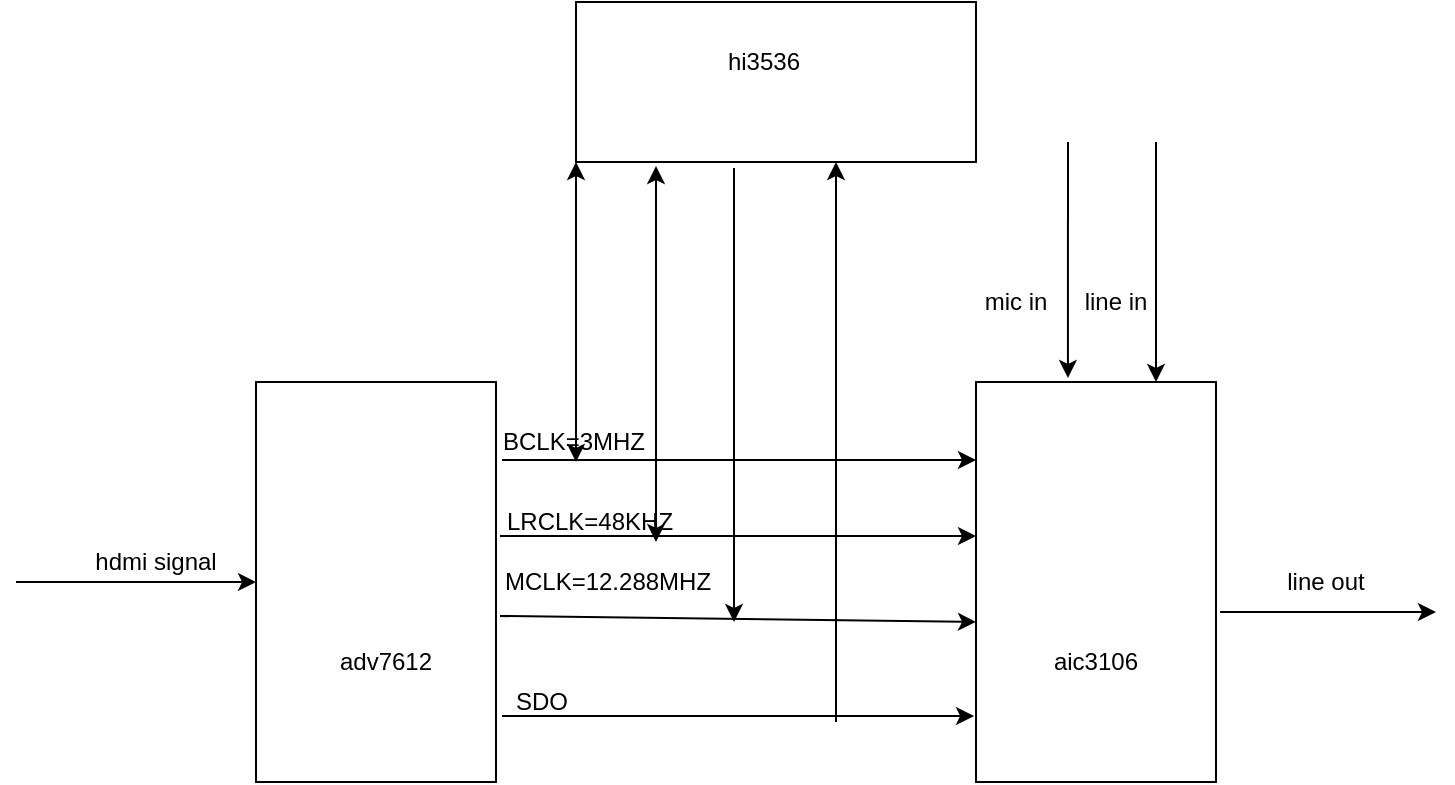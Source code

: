 <mxfile version="12.7.8" type="github"><diagram id="NgIXPtq1ccz-T88qPqzN" name="第 1 页"><mxGraphModel dx="1422" dy="767" grid="1" gridSize="10" guides="1" tooltips="1" connect="1" arrows="1" fold="1" page="1" pageScale="1" pageWidth="827" pageHeight="1169" math="0" shadow="0"><root><mxCell id="0"/><mxCell id="1" parent="0"/><mxCell id="u5UyhBZ-KDLNl9Oi7aCX-1" value="" style="rounded=0;whiteSpace=wrap;html=1;" vertex="1" parent="1"><mxGeometry x="160" y="260" width="120" height="200" as="geometry"/></mxCell><mxCell id="u5UyhBZ-KDLNl9Oi7aCX-2" value="" style="rounded=0;whiteSpace=wrap;html=1;" vertex="1" parent="1"><mxGeometry x="520" y="260" width="120" height="200" as="geometry"/></mxCell><mxCell id="u5UyhBZ-KDLNl9Oi7aCX-3" value="adv7612" style="text;html=1;strokeColor=none;fillColor=none;align=center;verticalAlign=middle;whiteSpace=wrap;rounded=0;" vertex="1" parent="1"><mxGeometry x="200" y="380" width="50" height="40" as="geometry"/></mxCell><mxCell id="u5UyhBZ-KDLNl9Oi7aCX-4" value="aic3106" style="text;html=1;strokeColor=none;fillColor=none;align=center;verticalAlign=middle;whiteSpace=wrap;rounded=0;" vertex="1" parent="1"><mxGeometry x="555" y="380" width="50" height="40" as="geometry"/></mxCell><mxCell id="u5UyhBZ-KDLNl9Oi7aCX-5" value="" style="endArrow=classic;html=1;exitX=1;exitY=0.195;exitDx=0;exitDy=0;exitPerimeter=0;" edge="1" parent="1"><mxGeometry width="50" height="50" relative="1" as="geometry"><mxPoint x="283" y="299" as="sourcePoint"/><mxPoint x="520" y="299" as="targetPoint"/><Array as="points"/></mxGeometry></mxCell><mxCell id="u5UyhBZ-KDLNl9Oi7aCX-8" value="" style="endArrow=classic;html=1;exitX=1.017;exitY=0.385;exitDx=0;exitDy=0;exitPerimeter=0;entryX=0;entryY=0.385;entryDx=0;entryDy=0;entryPerimeter=0;" edge="1" parent="1" source="u5UyhBZ-KDLNl9Oi7aCX-1" target="u5UyhBZ-KDLNl9Oi7aCX-2"><mxGeometry width="50" height="50" relative="1" as="geometry"><mxPoint x="390" y="310" as="sourcePoint"/><mxPoint x="510" y="337" as="targetPoint"/><Array as="points"/></mxGeometry></mxCell><mxCell id="u5UyhBZ-KDLNl9Oi7aCX-9" value="" style="endArrow=classic;html=1;exitX=1.017;exitY=0.585;exitDx=0;exitDy=0;exitPerimeter=0;" edge="1" parent="1" source="u5UyhBZ-KDLNl9Oi7aCX-1"><mxGeometry width="50" height="50" relative="1" as="geometry"><mxPoint x="340" y="380" as="sourcePoint"/><mxPoint x="520" y="380" as="targetPoint"/><Array as="points"/></mxGeometry></mxCell><mxCell id="u5UyhBZ-KDLNl9Oi7aCX-10" value="" style="endArrow=classic;html=1;exitX=1.025;exitY=0.835;exitDx=0;exitDy=0;exitPerimeter=0;entryX=-0.008;entryY=0.835;entryDx=0;entryDy=0;entryPerimeter=0;" edge="1" parent="1" source="u5UyhBZ-KDLNl9Oi7aCX-1" target="u5UyhBZ-KDLNl9Oi7aCX-2"><mxGeometry width="50" height="50" relative="1" as="geometry"><mxPoint x="350" y="410" as="sourcePoint"/><mxPoint x="587" y="410" as="targetPoint"/><Array as="points"/></mxGeometry></mxCell><mxCell id="u5UyhBZ-KDLNl9Oi7aCX-13" value="BCLK=3MHZ" style="text;html=1;strokeColor=none;fillColor=none;align=center;verticalAlign=middle;whiteSpace=wrap;rounded=0;" vertex="1" parent="1"><mxGeometry x="299" y="280" width="40" height="20" as="geometry"/></mxCell><mxCell id="u5UyhBZ-KDLNl9Oi7aCX-15" value="LRCLK=48KHZ" style="text;html=1;strokeColor=none;fillColor=none;align=center;verticalAlign=middle;whiteSpace=wrap;rounded=0;" vertex="1" parent="1"><mxGeometry x="297" y="310" width="60" height="40" as="geometry"/></mxCell><mxCell id="u5UyhBZ-KDLNl9Oi7aCX-18" value="MCLK=12.288MHZ" style="text;html=1;strokeColor=none;fillColor=none;align=center;verticalAlign=middle;whiteSpace=wrap;rounded=0;" vertex="1" parent="1"><mxGeometry x="306" y="340" width="60" height="40" as="geometry"/></mxCell><mxCell id="u5UyhBZ-KDLNl9Oi7aCX-19" value="SDO" style="text;html=1;strokeColor=none;fillColor=none;align=center;verticalAlign=middle;whiteSpace=wrap;rounded=0;" vertex="1" parent="1"><mxGeometry x="283" y="410" width="40" height="20" as="geometry"/></mxCell><mxCell id="u5UyhBZ-KDLNl9Oi7aCX-21" value="" style="rounded=0;whiteSpace=wrap;html=1;" vertex="1" parent="1"><mxGeometry x="320" y="70" width="200" height="80" as="geometry"/></mxCell><mxCell id="u5UyhBZ-KDLNl9Oi7aCX-22" value="hi3536" style="text;html=1;strokeColor=none;fillColor=none;align=center;verticalAlign=middle;whiteSpace=wrap;rounded=0;" vertex="1" parent="1"><mxGeometry x="394" y="90" width="40" height="20" as="geometry"/></mxCell><mxCell id="u5UyhBZ-KDLNl9Oi7aCX-38" value="" style="endArrow=classic;startArrow=classic;html=1;entryX=0;entryY=1;entryDx=0;entryDy=0;" edge="1" parent="1" target="u5UyhBZ-KDLNl9Oi7aCX-21"><mxGeometry width="50" height="50" relative="1" as="geometry"><mxPoint x="320" y="300" as="sourcePoint"/><mxPoint x="440" y="360" as="targetPoint"/></mxGeometry></mxCell><mxCell id="u5UyhBZ-KDLNl9Oi7aCX-40" value="" style="endArrow=classic;startArrow=classic;html=1;entryX=0.2;entryY=1.025;entryDx=0;entryDy=0;entryPerimeter=0;" edge="1" parent="1" target="u5UyhBZ-KDLNl9Oi7aCX-21"><mxGeometry width="50" height="50" relative="1" as="geometry"><mxPoint x="360" y="340" as="sourcePoint"/><mxPoint x="440" y="360" as="targetPoint"/></mxGeometry></mxCell><mxCell id="u5UyhBZ-KDLNl9Oi7aCX-46" value="" style="endArrow=classic;html=1;" edge="1" parent="1"><mxGeometry width="50" height="50" relative="1" as="geometry"><mxPoint x="40" y="360" as="sourcePoint"/><mxPoint x="160" y="360" as="targetPoint"/></mxGeometry></mxCell><mxCell id="u5UyhBZ-KDLNl9Oi7aCX-47" value="hdmi signal" style="text;html=1;strokeColor=none;fillColor=none;align=center;verticalAlign=middle;whiteSpace=wrap;rounded=0;" vertex="1" parent="1"><mxGeometry x="60" y="340" width="100" height="20" as="geometry"/></mxCell><mxCell id="u5UyhBZ-KDLNl9Oi7aCX-48" value="" style="endArrow=classic;html=1;exitX=1.017;exitY=0.575;exitDx=0;exitDy=0;exitPerimeter=0;" edge="1" parent="1" source="u5UyhBZ-KDLNl9Oi7aCX-2"><mxGeometry width="50" height="50" relative="1" as="geometry"><mxPoint x="390" y="410" as="sourcePoint"/><mxPoint x="750" y="375" as="targetPoint"/></mxGeometry></mxCell><mxCell id="u5UyhBZ-KDLNl9Oi7aCX-49" value="" style="endArrow=classic;html=1;entryX=0.383;entryY=-0.01;entryDx=0;entryDy=0;entryPerimeter=0;" edge="1" parent="1" target="u5UyhBZ-KDLNl9Oi7aCX-2"><mxGeometry width="50" height="50" relative="1" as="geometry"><mxPoint x="566" y="140" as="sourcePoint"/><mxPoint x="440" y="360" as="targetPoint"/></mxGeometry></mxCell><mxCell id="u5UyhBZ-KDLNl9Oi7aCX-50" value="" style="endArrow=classic;html=1;entryX=0.75;entryY=0;entryDx=0;entryDy=0;" edge="1" parent="1" target="u5UyhBZ-KDLNl9Oi7aCX-2"><mxGeometry width="50" height="50" relative="1" as="geometry"><mxPoint x="610" y="140" as="sourcePoint"/><mxPoint x="640" y="250" as="targetPoint"/></mxGeometry></mxCell><mxCell id="u5UyhBZ-KDLNl9Oi7aCX-51" value="mic in" style="text;html=1;strokeColor=none;fillColor=none;align=center;verticalAlign=middle;whiteSpace=wrap;rounded=0;" vertex="1" parent="1"><mxGeometry x="520" y="210" width="40" height="20" as="geometry"/></mxCell><mxCell id="u5UyhBZ-KDLNl9Oi7aCX-52" value="line in" style="text;html=1;strokeColor=none;fillColor=none;align=center;verticalAlign=middle;whiteSpace=wrap;rounded=0;" vertex="1" parent="1"><mxGeometry x="570" y="210" width="40" height="20" as="geometry"/></mxCell><mxCell id="u5UyhBZ-KDLNl9Oi7aCX-53" value="line out" style="text;html=1;strokeColor=none;fillColor=none;align=center;verticalAlign=middle;whiteSpace=wrap;rounded=0;" vertex="1" parent="1"><mxGeometry x="670" y="350" width="50" height="20" as="geometry"/></mxCell><mxCell id="u5UyhBZ-KDLNl9Oi7aCX-54" value="" style="endArrow=classic;html=1;entryX=0.65;entryY=1;entryDx=0;entryDy=0;entryPerimeter=0;" edge="1" parent="1" target="u5UyhBZ-KDLNl9Oi7aCX-21"><mxGeometry width="50" height="50" relative="1" as="geometry"><mxPoint x="450" y="430" as="sourcePoint"/><mxPoint x="440" y="260" as="targetPoint"/></mxGeometry></mxCell><mxCell id="u5UyhBZ-KDLNl9Oi7aCX-55" value="" style="endArrow=classic;html=1;exitX=0.395;exitY=1.038;exitDx=0;exitDy=0;exitPerimeter=0;" edge="1" parent="1" source="u5UyhBZ-KDLNl9Oi7aCX-21"><mxGeometry width="50" height="50" relative="1" as="geometry"><mxPoint x="390" y="310" as="sourcePoint"/><mxPoint x="399" y="380" as="targetPoint"/></mxGeometry></mxCell></root></mxGraphModel></diagram></mxfile>